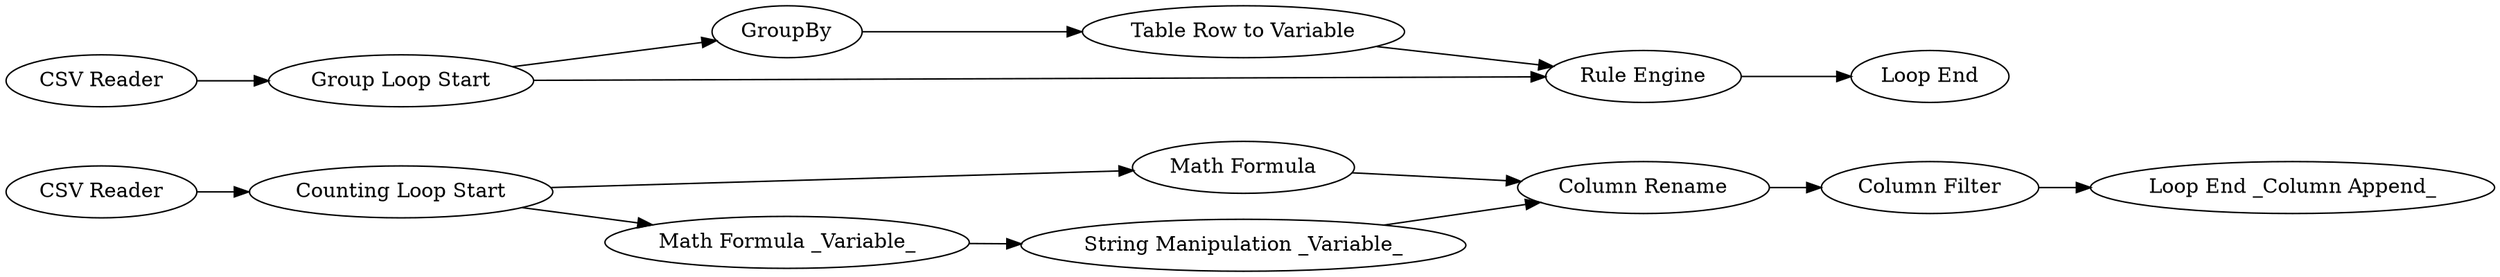 digraph {
	"4866854407218205988_37" [label="Column Rename"]
	"4866854407218205988_39" [label="Column Filter"]
	"4866854407218205988_28" [label="Counting Loop Start"]
	"4866854407218205988_27" [label="Group Loop Start"]
	"4866854407218205988_34" [label="Loop End"]
	"4866854407218205988_29" [label="CSV Reader"]
	"4866854407218205988_32" [label=GroupBy]
	"4866854407218205988_33" [label="Rule Engine"]
	"4866854407218205988_40" [label="Loop End _Column Append_"]
	"4866854407218205988_38" [label="Math Formula"]
	"4866854407218205988_36" [label="String Manipulation _Variable_"]
	"4866854407218205988_26" [label="CSV Reader"]
	"4866854407218205988_35" [label="Math Formula _Variable_"]
	"4866854407218205988_5" [label="Table Row to Variable"]
	"4866854407218205988_27" -> "4866854407218205988_32"
	"4866854407218205988_28" -> "4866854407218205988_35"
	"4866854407218205988_36" -> "4866854407218205988_37"
	"4866854407218205988_32" -> "4866854407218205988_5"
	"4866854407218205988_29" -> "4866854407218205988_28"
	"4866854407218205988_38" -> "4866854407218205988_37"
	"4866854407218205988_5" -> "4866854407218205988_33"
	"4866854407218205988_37" -> "4866854407218205988_39"
	"4866854407218205988_27" -> "4866854407218205988_33"
	"4866854407218205988_39" -> "4866854407218205988_40"
	"4866854407218205988_26" -> "4866854407218205988_27"
	"4866854407218205988_35" -> "4866854407218205988_36"
	"4866854407218205988_28" -> "4866854407218205988_38"
	"4866854407218205988_33" -> "4866854407218205988_34"
	rankdir=LR
}
